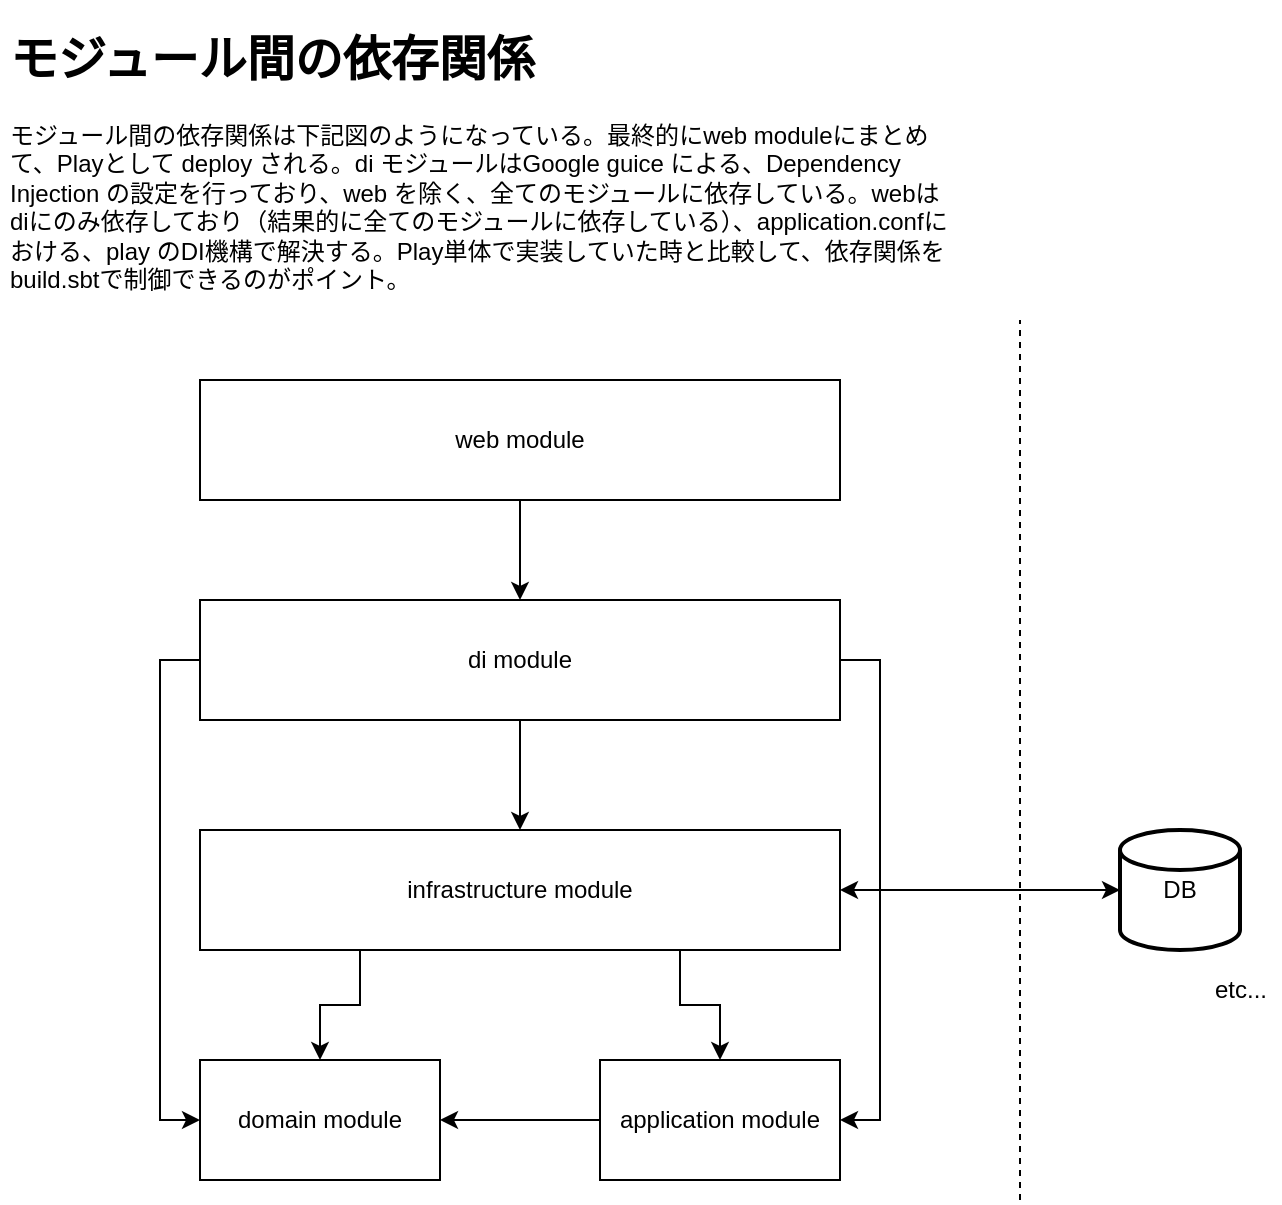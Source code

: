 <mxfile version="14.7.4" type="embed"><diagram id="RD58azftk4-9GkMvL4Qv" name="ページ1"><mxGraphModel dx="1848" dy="838" grid="1" gridSize="10" guides="1" tooltips="1" connect="1" arrows="1" fold="1" page="1" pageScale="1" pageWidth="1600" pageHeight="900" math="0" shadow="0"><root><mxCell id="0"/><mxCell id="1" parent="0"/><mxCell id="37" value="" style="edgeStyle=orthogonalEdgeStyle;rounded=0;orthogonalLoop=1;jettySize=auto;html=1;" edge="1" parent="1" source="12" target="31"><mxGeometry relative="1" as="geometry"/></mxCell><mxCell id="12" value="web module" style="whiteSpace=wrap;html=1;" vertex="1" parent="1"><mxGeometry x="120" y="200" width="320" height="60" as="geometry"/></mxCell><mxCell id="13" value="domain module" style="whiteSpace=wrap;html=1;" vertex="1" parent="1"><mxGeometry x="120" y="540" width="120" height="60" as="geometry"/></mxCell><mxCell id="18" value="" style="edgeStyle=orthogonalEdgeStyle;rounded=0;orthogonalLoop=1;jettySize=auto;html=1;" edge="1" parent="1" source="16" target="13"><mxGeometry relative="1" as="geometry"/></mxCell><mxCell id="16" value="application module" style="whiteSpace=wrap;html=1;" vertex="1" parent="1"><mxGeometry x="320" y="540" width="120" height="60" as="geometry"/></mxCell><mxCell id="25" style="edgeStyle=orthogonalEdgeStyle;rounded=0;orthogonalLoop=1;jettySize=auto;html=1;exitX=0.25;exitY=1;exitDx=0;exitDy=0;entryX=0.5;entryY=0;entryDx=0;entryDy=0;" edge="1" parent="1" source="19" target="13"><mxGeometry relative="1" as="geometry"><mxPoint x="190" y="440" as="targetPoint"/></mxGeometry></mxCell><mxCell id="26" style="edgeStyle=orthogonalEdgeStyle;rounded=0;orthogonalLoop=1;jettySize=auto;html=1;exitX=0.75;exitY=1;exitDx=0;exitDy=0;" edge="1" parent="1" source="19" target="16"><mxGeometry relative="1" as="geometry"/></mxCell><mxCell id="19" value="infrastructure module" style="whiteSpace=wrap;html=1;" vertex="1" parent="1"><mxGeometry x="120" y="425" width="320" height="60" as="geometry"/></mxCell><mxCell id="24" value="" style="endArrow=classic;startArrow=classic;html=1;exitX=1;exitY=0.5;exitDx=0;exitDy=0;entryX=0;entryY=0.5;entryDx=0;entryDy=0;entryPerimeter=0;" edge="1" parent="1" source="19" target="22"><mxGeometry width="50" height="50" relative="1" as="geometry"><mxPoint x="500" y="550" as="sourcePoint"/><mxPoint x="550" y="500" as="targetPoint"/></mxGeometry></mxCell><mxCell id="28" value="" style="endArrow=none;dashed=1;html=1;" edge="1" parent="1"><mxGeometry width="50" height="50" relative="1" as="geometry"><mxPoint x="530" y="610" as="sourcePoint"/><mxPoint x="530" y="170" as="targetPoint"/></mxGeometry></mxCell><mxCell id="30" value="&lt;h1&gt;モジュール間の依存関係&lt;/h1&gt;&lt;p&gt;モジュール間の依存関係は下記図のようになっている。最終的にweb moduleにまとめて、Playとして deploy される。di モジュールはGoogle guice による、Dependency Injection の設定を行っており、web を除く、全てのモジュールに依存している。webはdiにのみ依存しており（結果的に全てのモジュールに依存している）、application.confにおける、play のDI機構で解決する。Play単体で実装していた時と比較して、依存関係をbuild.sbtで制御できるのがポイント。&lt;/p&gt;" style="text;html=1;strokeColor=none;fillColor=none;spacing=5;spacingTop=-20;whiteSpace=wrap;overflow=hidden;rounded=0;" vertex="1" parent="1"><mxGeometry x="20" y="20" width="480" height="150" as="geometry"/></mxCell><mxCell id="32" value="" style="edgeStyle=orthogonalEdgeStyle;rounded=0;orthogonalLoop=1;jettySize=auto;html=1;" edge="1" parent="1" source="31" target="19"><mxGeometry relative="1" as="geometry"/></mxCell><mxCell id="33" style="edgeStyle=orthogonalEdgeStyle;rounded=0;orthogonalLoop=1;jettySize=auto;html=1;exitX=0;exitY=0.5;exitDx=0;exitDy=0;entryX=0;entryY=0.5;entryDx=0;entryDy=0;" edge="1" parent="1" source="31" target="13"><mxGeometry relative="1" as="geometry"/></mxCell><mxCell id="34" style="edgeStyle=orthogonalEdgeStyle;rounded=0;orthogonalLoop=1;jettySize=auto;html=1;exitX=1;exitY=0.5;exitDx=0;exitDy=0;entryX=1;entryY=0.5;entryDx=0;entryDy=0;" edge="1" parent="1" source="31" target="16"><mxGeometry relative="1" as="geometry"/></mxCell><mxCell id="31" value="di module" style="whiteSpace=wrap;html=1;" vertex="1" parent="1"><mxGeometry x="120" y="310" width="320" height="60" as="geometry"/></mxCell><mxCell id="35" value="" style="group" vertex="1" connectable="0" parent="1"><mxGeometry x="580" y="425" width="80" height="90" as="geometry"/></mxCell><mxCell id="22" value="DB" style="strokeWidth=2;html=1;shape=mxgraph.flowchart.database;whiteSpace=wrap;" vertex="1" parent="35"><mxGeometry width="60" height="60" as="geometry"/></mxCell><mxCell id="29" value="etc..." style="text;html=1;align=center;verticalAlign=middle;resizable=0;points=[];autosize=1;strokeColor=none;" vertex="1" parent="35"><mxGeometry x="40" y="70" width="40" height="20" as="geometry"/></mxCell></root></mxGraphModel></diagram></mxfile>